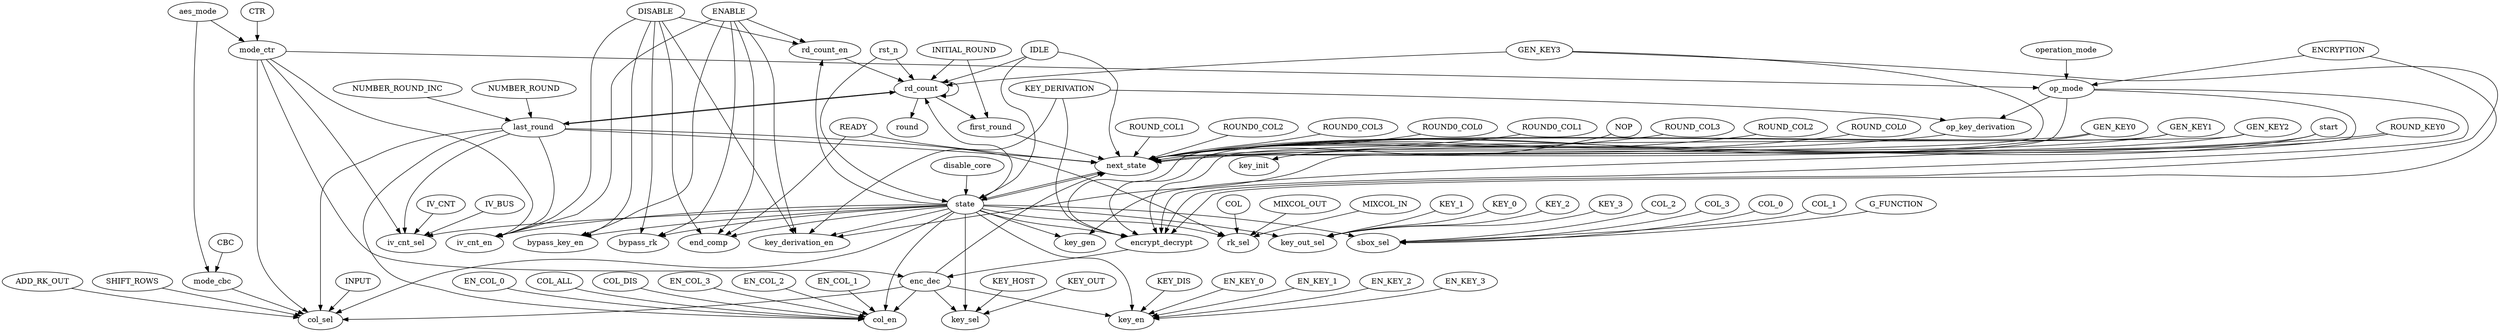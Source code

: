 digraph "" {
	ENABLE -> key_derivation_en	 [weight=1.0];
	ENABLE -> bypass_rk	 [weight=4.0];
	ENABLE -> end_comp	 [weight=1.0];
	ENABLE -> iv_cnt_en	 [weight=1.0];
	ENABLE -> rd_count_en	 [weight=2.0];
	ENABLE -> bypass_key_en	 [weight=7.0];
	last_round -> iv_cnt_sel	 [weight=1.0];
	last_round -> next_state	 [weight=5.0];
	last_round -> rd_count	 [weight=2.0];
	last_round -> iv_cnt_en	 [weight=1.0];
	last_round -> col_sel	 [weight=22.0];
	last_round -> col_en	 [weight=2.0];
	last_round -> rk_sel	 [weight=18.0];
	KEY_HOST -> key_sel	 [weight=1.0];
	KEY_DERIVATION -> op_key_derivation	 [weight=1.0];
	KEY_DERIVATION -> key_derivation_en	 [weight=1.0];
	KEY_DERIVATION -> encrypt_decrypt	 [weight=1.0];
	COL_DIS -> col_en	 [weight=1.0];
	op_key_derivation -> next_state	 [weight=1.0];
	disable_core -> state	 [weight=2.0];
	KEY_DIS -> key_en	 [weight=1.0];
	next_state -> state	 [weight=1.0];
	first_round -> next_state	 [weight=2.0];
	KEY_OUT -> key_sel	 [weight=25.0];
	ROUND_KEY0 -> key_gen	 [weight=1.0];
	ROUND_KEY0 -> next_state	 [weight=4.0];
	mode_cbc -> col_sel	 [weight=10.0];
	state -> key_gen	 [weight=1.0];
	state -> iv_cnt_sel	 [weight=1.0];
	state -> next_state	 [weight=25.0];
	state -> key_out_sel	 [weight=25.0];
	state -> key_sel	 [weight=28.0];
	state -> key_derivation_en	 [weight=1.0];
	state -> bypass_rk	 [weight=4.0];
	state -> rd_count	 [weight=4.0];
	state -> key_en	 [weight=13.0];
	state -> end_comp	 [weight=1.0];
	state -> iv_cnt_en	 [weight=1.0];
	state -> col_sel	 [weight=14.0];
	state -> col_en	 [weight=16.0];
	state -> encrypt_decrypt	 [weight=1.0];
	state -> rd_count_en	 [weight=2.0];
	state -> sbox_sel	 [weight=27.0];
	state -> rk_sel	 [weight=25.0];
	state -> bypass_key_en	 [weight=7.0];
	EN_KEY_0 -> key_en	 [weight=2.0];
	EN_KEY_1 -> key_en	 [weight=4.0];
	EN_KEY_2 -> key_en	 [weight=4.0];
	KEY_3 -> key_out_sel	 [weight=2.0];
	ROUND0_COL2 -> next_state	 [weight=2.0];
	ROUND0_COL3 -> next_state	 [weight=3.0];
	ROUND0_COL0 -> next_state	 [weight=2.0];
	ROUND0_COL1 -> next_state	 [weight=2.0];
	READY -> next_state	 [weight=3.0];
	READY -> end_comp	 [weight=1.0];
	rd_count -> last_round	 [weight=1.0];
	rd_count -> first_round	 [weight=1.0];
	rd_count -> round	 [weight=1.0];
	rd_count -> rd_count	 [weight=1.0];
	INPUT -> col_sel	 [weight=5.0];
	G_FUNCTION -> sbox_sel	 [weight=2.0];
	CBC -> mode_cbc	 [weight=1.0];
	operation_mode -> op_mode	 [weight=1.0];
	COL_2 -> sbox_sel	 [weight=5.0];
	COL_3 -> sbox_sel	 [weight=2.0];
	COL_0 -> sbox_sel	 [weight=8.0];
	COL_1 -> sbox_sel	 [weight=2.0];
	NOP -> next_state	 [weight=1.0];
	EN_COL_3 -> col_en	 [weight=3.0];
	EN_COL_2 -> col_en	 [weight=5.0];
	EN_COL_1 -> col_en	 [weight=2.0];
	EN_COL_0 -> col_en	 [weight=3.0];
	CTR -> mode_ctr	 [weight=1.0];
	IV_BUS -> iv_cnt_sel	 [weight=1.0];
	COL -> rk_sel	 [weight=5.0];
	MIXCOL_OUT -> rk_sel	 [weight=18.0];
	start -> next_state	 [weight=6.0];
	start -> key_init	 [weight=1.0];
	IDLE -> next_state	 [weight=3.0];
	IDLE -> state	 [weight=2.0];
	IDLE -> rd_count	 [weight=2.0];
	DISABLE -> key_derivation_en	 [weight=1.0];
	DISABLE -> bypass_rk	 [weight=1.0];
	DISABLE -> end_comp	 [weight=1.0];
	DISABLE -> iv_cnt_en	 [weight=1.0];
	DISABLE -> rd_count_en	 [weight=1.0];
	DISABLE -> bypass_key_en	 [weight=1.0];
	IV_CNT -> iv_cnt_sel	 [weight=1.0];
	rst_n -> state	 [weight=3.0];
	rst_n -> rd_count	 [weight=3.0];
	ADD_RK_OUT -> col_sel	 [weight=10.0];
	ENCRYPTION -> encrypt_decrypt	 [weight=1.0];
	ENCRYPTION -> op_mode	 [weight=1.0];
	mode_ctr -> iv_cnt_sel	 [weight=1.0];
	mode_ctr -> iv_cnt_en	 [weight=1.0];
	mode_ctr -> col_sel	 [weight=10.0];
	mode_ctr -> enc_dec	 [weight=1.0];
	mode_ctr -> op_mode	 [weight=1.0];
	KEY_1 -> key_out_sel	 [weight=2.0];
	KEY_0 -> key_out_sel	 [weight=8.0];
	SHIFT_ROWS -> col_sel	 [weight=4.0];
	KEY_2 -> key_out_sel	 [weight=5.0];
	NUMBER_ROUND -> last_round	 [weight=1.0];
	GEN_KEY2 -> next_state	 [weight=1.0];
	GEN_KEY2 -> encrypt_decrypt	 [weight=1.0];
	GEN_KEY3 -> next_state	 [weight=1.0];
	GEN_KEY3 -> rd_count	 [weight=2.0];
	GEN_KEY3 -> encrypt_decrypt	 [weight=1.0];
	GEN_KEY0 -> next_state	 [weight=3.0];
	GEN_KEY0 -> encrypt_decrypt	 [weight=1.0];
	GEN_KEY1 -> next_state	 [weight=1.0];
	GEN_KEY1 -> encrypt_decrypt	 [weight=1.0];
	enc_dec -> next_state	 [weight=12.0];
	enc_dec -> key_sel	 [weight=3.0];
	enc_dec -> key_en	 [weight=9.0];
	enc_dec -> col_sel	 [weight=16.0];
	enc_dec -> col_en	 [weight=6.0];
	MIXCOL_IN -> rk_sel	 [weight=18.0];
	encrypt_decrypt -> enc_dec	 [weight=1.0];
	EN_KEY_3 -> key_en	 [weight=4.0];
	NUMBER_ROUND_INC -> last_round	 [weight=1.0];
	rd_count_en -> rd_count	 [weight=1.0];
	op_mode -> op_key_derivation	 [weight=1.0];
	op_mode -> next_state	 [weight=5.0];
	op_mode -> key_derivation_en	 [weight=1.0];
	op_mode -> encrypt_decrypt	 [weight=1.0];
	ROUND_COL3 -> next_state	 [weight=3.0];
	ROUND_COL2 -> next_state	 [weight=2.0];
	ROUND_COL1 -> next_state	 [weight=2.0];
	ROUND_COL0 -> next_state	 [weight=3.0];
	aes_mode -> mode_cbc	 [weight=1.0];
	aes_mode -> mode_ctr	 [weight=1.0];
	INITIAL_ROUND -> first_round	 [weight=1.0];
	INITIAL_ROUND -> rd_count	 [weight=2.0];
	COL_ALL -> col_en	 [weight=4.0];
}
